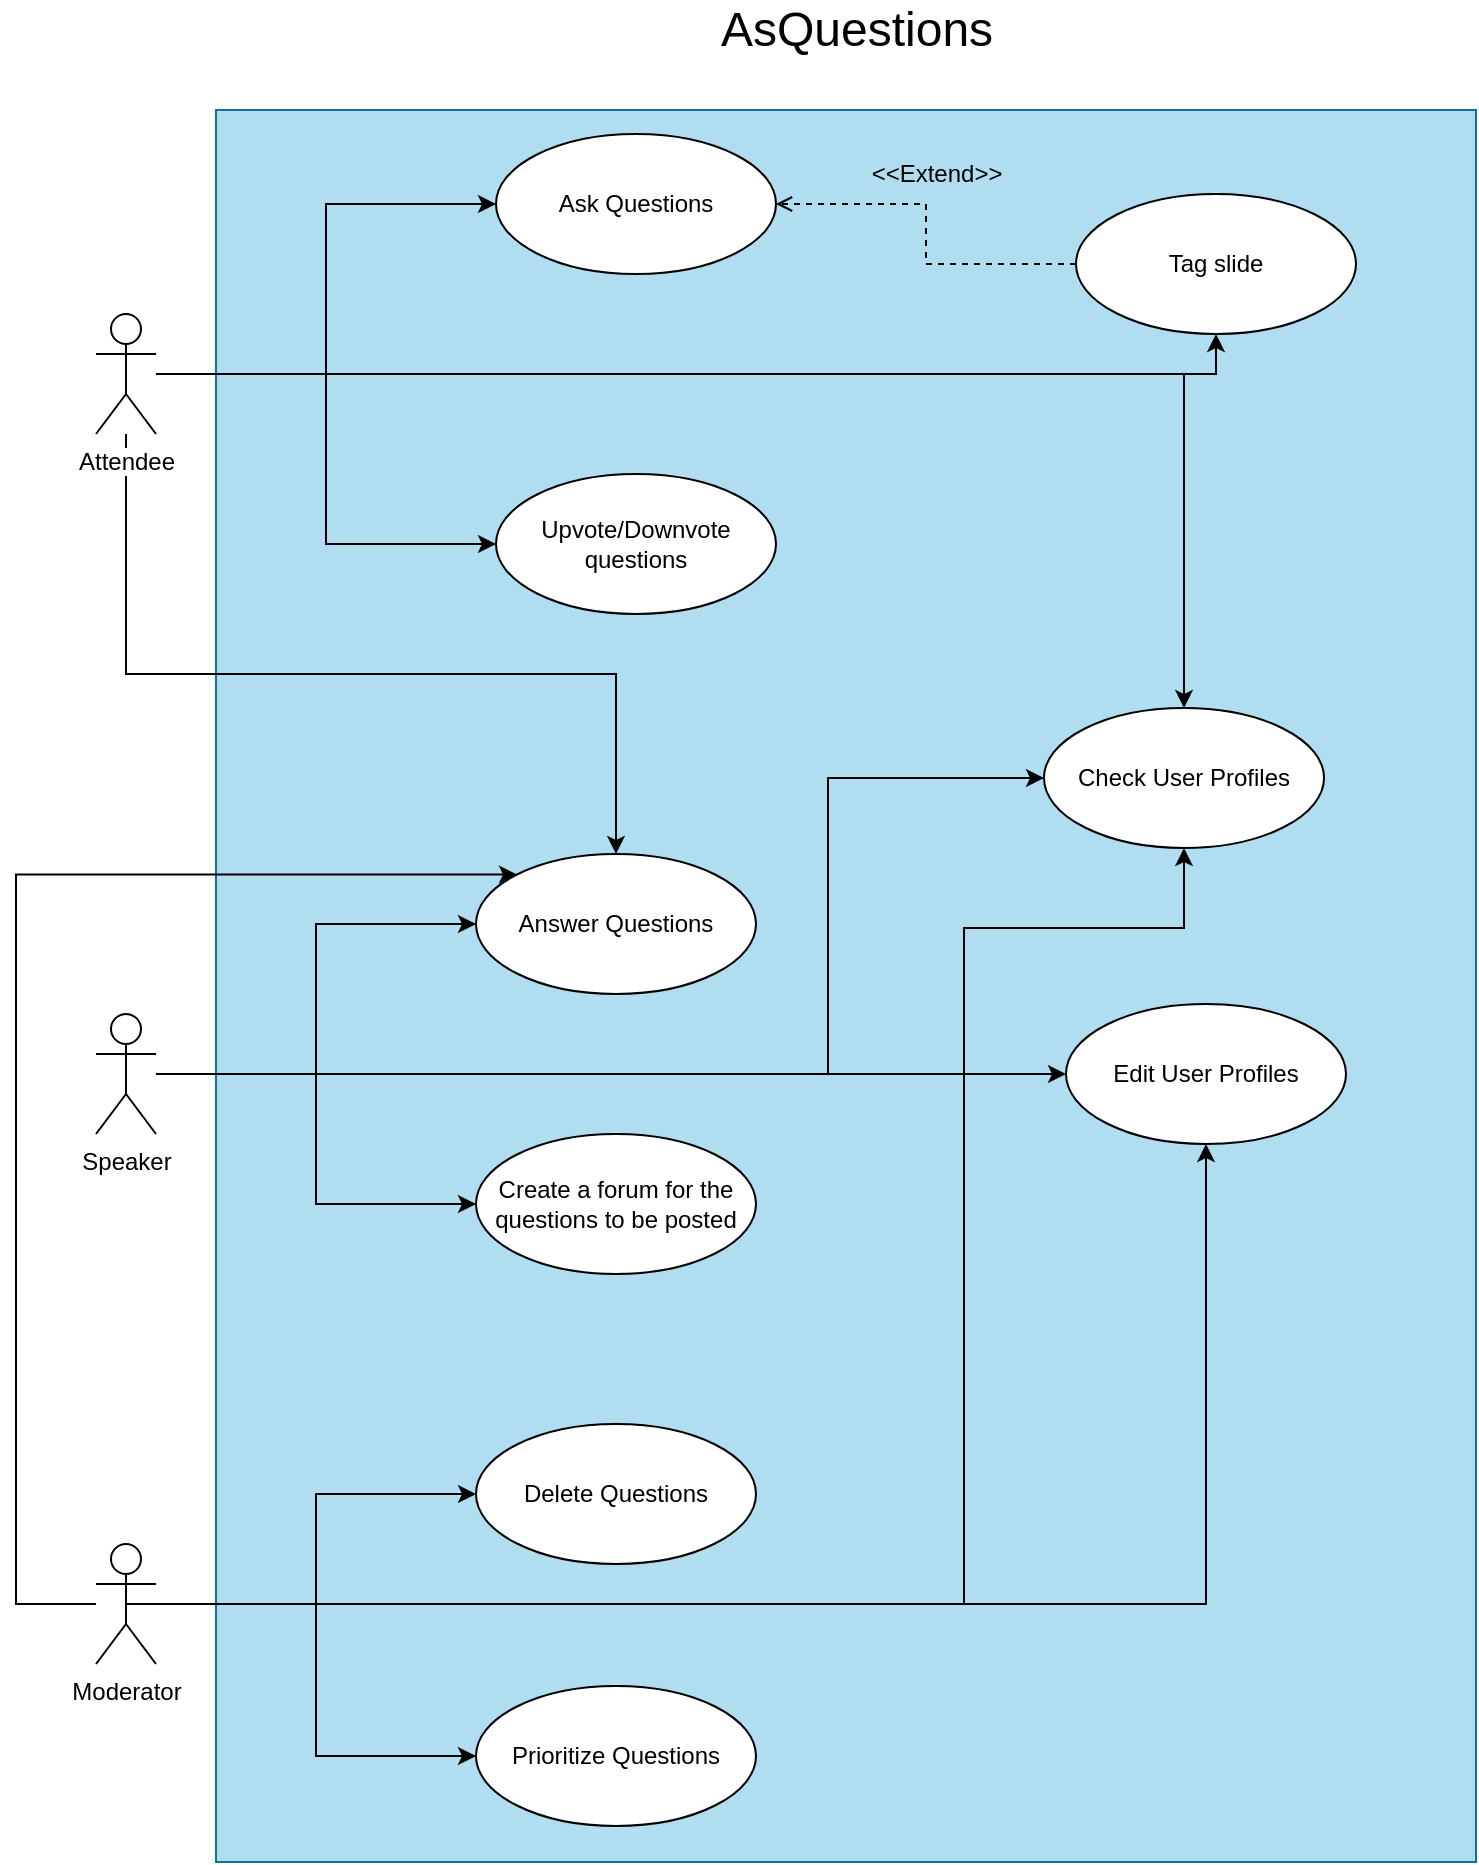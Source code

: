 <mxfile version="14.0.1" type="device"><diagram id="pEUQ0cPQ_K731lfghjQQ" name="Page-1"><mxGraphModel dx="1730" dy="1028" grid="0" gridSize="10" guides="1" tooltips="1" connect="1" arrows="1" fold="1" page="1" pageScale="1" pageWidth="850" pageHeight="1100" math="0" shadow="0"><root><mxCell id="0"/><mxCell id="1" parent="0"/><mxCell id="MJNEMBsN2tP0HU8L7YsP-6" value="" style="rounded=0;whiteSpace=wrap;html=1;fillColor=#b1ddf0;strokeColor=#10739e;" parent="1" vertex="1"><mxGeometry x="160" y="57" width="630" height="876" as="geometry"/></mxCell><mxCell id="MJNEMBsN2tP0HU8L7YsP-1" style="edgeStyle=orthogonalEdgeStyle;rounded=0;orthogonalLoop=1;jettySize=auto;html=1;entryX=0.5;entryY=0;entryDx=0;entryDy=0;" parent="1" source="RdcaIyqDDZqi6nR92lnq-1" target="RdcaIyqDDZqi6nR92lnq-20" edge="1"><mxGeometry relative="1" as="geometry"><mxPoint x="250" y="359" as="targetPoint"/><Array as="points"><mxPoint x="115" y="339"/><mxPoint x="360" y="339"/></Array></mxGeometry></mxCell><mxCell id="C2KLifPRJu_7dF6ToUqX-15" style="edgeStyle=orthogonalEdgeStyle;rounded=0;orthogonalLoop=1;jettySize=auto;html=1;entryX=0;entryY=0.5;entryDx=0;entryDy=0;" edge="1" parent="1" source="RdcaIyqDDZqi6nR92lnq-1" target="RdcaIyqDDZqi6nR92lnq-3"><mxGeometry relative="1" as="geometry"/></mxCell><mxCell id="C2KLifPRJu_7dF6ToUqX-17" style="edgeStyle=orthogonalEdgeStyle;rounded=0;orthogonalLoop=1;jettySize=auto;html=1;entryX=0;entryY=0.5;entryDx=0;entryDy=0;" edge="1" parent="1" source="RdcaIyqDDZqi6nR92lnq-1" target="RdcaIyqDDZqi6nR92lnq-14"><mxGeometry relative="1" as="geometry"/></mxCell><mxCell id="C2KLifPRJu_7dF6ToUqX-18" style="edgeStyle=orthogonalEdgeStyle;rounded=0;orthogonalLoop=1;jettySize=auto;html=1;entryX=0.5;entryY=1;entryDx=0;entryDy=0;" edge="1" parent="1" source="RdcaIyqDDZqi6nR92lnq-1" target="RdcaIyqDDZqi6nR92lnq-15"><mxGeometry relative="1" as="geometry"/></mxCell><mxCell id="C2KLifPRJu_7dF6ToUqX-19" style="edgeStyle=orthogonalEdgeStyle;rounded=0;orthogonalLoop=1;jettySize=auto;html=1;" edge="1" parent="1" source="RdcaIyqDDZqi6nR92lnq-1" target="F2oJVbp3Kih6XHfN9CQ6-1"><mxGeometry relative="1" as="geometry"/></mxCell><mxCell id="RdcaIyqDDZqi6nR92lnq-1" value="Attendee" style="shape=umlActor;verticalLabelPosition=bottom;labelBackgroundColor=#ffffff;verticalAlign=top;html=1;" parent="1" vertex="1"><mxGeometry x="100" y="159" width="30" height="60" as="geometry"/></mxCell><mxCell id="RdcaIyqDDZqi6nR92lnq-3" value="Ask Questions" style="ellipse;whiteSpace=wrap;html=1;" parent="1" vertex="1"><mxGeometry x="300" y="69" width="140" height="70" as="geometry"/></mxCell><mxCell id="RdcaIyqDDZqi6nR92lnq-14" value="Upvote/Downvote questions" style="ellipse;whiteSpace=wrap;html=1;" parent="1" vertex="1"><mxGeometry x="300" y="239" width="140" height="70" as="geometry"/></mxCell><mxCell id="RdcaIyqDDZqi6nR92lnq-42" style="edgeStyle=orthogonalEdgeStyle;rounded=0;orthogonalLoop=1;jettySize=auto;html=1;exitX=0;exitY=0.5;exitDx=0;exitDy=0;dashed=1;endArrow=open;endFill=0;" parent="1" source="RdcaIyqDDZqi6nR92lnq-15" target="RdcaIyqDDZqi6nR92lnq-3" edge="1"><mxGeometry relative="1" as="geometry"/></mxCell><mxCell id="RdcaIyqDDZqi6nR92lnq-15" value="Tag slide" style="ellipse;whiteSpace=wrap;html=1;" parent="1" vertex="1"><mxGeometry x="590" y="99" width="140" height="70" as="geometry"/></mxCell><mxCell id="C2KLifPRJu_7dF6ToUqX-11" style="edgeStyle=orthogonalEdgeStyle;rounded=0;orthogonalLoop=1;jettySize=auto;html=1;entryX=0;entryY=0.5;entryDx=0;entryDy=0;" edge="1" parent="1" source="RdcaIyqDDZqi6nR92lnq-16" target="F2oJVbp3Kih6XHfN9CQ6-1"><mxGeometry relative="1" as="geometry"><Array as="points"><mxPoint x="466" y="539"/><mxPoint x="466" y="391"/></Array></mxGeometry></mxCell><mxCell id="C2KLifPRJu_7dF6ToUqX-12" style="edgeStyle=orthogonalEdgeStyle;rounded=0;orthogonalLoop=1;jettySize=auto;html=1;entryX=0;entryY=0.5;entryDx=0;entryDy=0;" edge="1" parent="1" source="RdcaIyqDDZqi6nR92lnq-16" target="C2KLifPRJu_7dF6ToUqX-1"><mxGeometry relative="1" as="geometry"><Array as="points"><mxPoint x="473" y="539"/><mxPoint x="473" y="539"/></Array></mxGeometry></mxCell><mxCell id="C2KLifPRJu_7dF6ToUqX-13" style="edgeStyle=orthogonalEdgeStyle;rounded=0;orthogonalLoop=1;jettySize=auto;html=1;entryX=0;entryY=0.5;entryDx=0;entryDy=0;" edge="1" parent="1" source="RdcaIyqDDZqi6nR92lnq-16" target="RdcaIyqDDZqi6nR92lnq-39"><mxGeometry relative="1" as="geometry"/></mxCell><mxCell id="C2KLifPRJu_7dF6ToUqX-14" style="edgeStyle=orthogonalEdgeStyle;rounded=0;orthogonalLoop=1;jettySize=auto;html=1;entryX=0;entryY=0.5;entryDx=0;entryDy=0;" edge="1" parent="1" source="RdcaIyqDDZqi6nR92lnq-16" target="RdcaIyqDDZqi6nR92lnq-20"><mxGeometry relative="1" as="geometry"/></mxCell><mxCell id="RdcaIyqDDZqi6nR92lnq-16" value="Speaker" style="shape=umlActor;verticalLabelPosition=bottom;labelBackgroundColor=#ffffff;verticalAlign=top;html=1;" parent="1" vertex="1"><mxGeometry x="100" y="509" width="30" height="60" as="geometry"/></mxCell><mxCell id="RdcaIyqDDZqi6nR92lnq-19" value="Delete Questions" style="ellipse;whiteSpace=wrap;html=1;" parent="1" vertex="1"><mxGeometry x="290" y="714" width="140" height="70" as="geometry"/></mxCell><mxCell id="RdcaIyqDDZqi6nR92lnq-20" value="Answer Questions" style="ellipse;whiteSpace=wrap;html=1;" parent="1" vertex="1"><mxGeometry x="290" y="429" width="140" height="70" as="geometry"/></mxCell><mxCell id="RdcaIyqDDZqi6nR92lnq-37" style="edgeStyle=orthogonalEdgeStyle;rounded=0;orthogonalLoop=1;jettySize=auto;html=1;exitX=0.5;exitY=0.5;exitDx=0;exitDy=0;exitPerimeter=0;entryX=0;entryY=0.5;entryDx=0;entryDy=0;" parent="1" source="RdcaIyqDDZqi6nR92lnq-24" target="RdcaIyqDDZqi6nR92lnq-19" edge="1"><mxGeometry relative="1" as="geometry"/></mxCell><mxCell id="MJNEMBsN2tP0HU8L7YsP-4" style="edgeStyle=orthogonalEdgeStyle;rounded=0;orthogonalLoop=1;jettySize=auto;html=1;exitX=0.5;exitY=0.5;exitDx=0;exitDy=0;exitPerimeter=0;entryX=0;entryY=0.5;entryDx=0;entryDy=0;" parent="1" source="RdcaIyqDDZqi6nR92lnq-24" target="MJNEMBsN2tP0HU8L7YsP-3" edge="1"><mxGeometry relative="1" as="geometry"/></mxCell><mxCell id="SQl4o804T6dn97UI5RYl-14" style="edgeStyle=orthogonalEdgeStyle;rounded=0;orthogonalLoop=1;jettySize=auto;html=1;entryX=0;entryY=0;entryDx=0;entryDy=0;" parent="1" source="RdcaIyqDDZqi6nR92lnq-24" target="RdcaIyqDDZqi6nR92lnq-20" edge="1"><mxGeometry relative="1" as="geometry"><Array as="points"><mxPoint x="60" y="804"/><mxPoint x="60" y="439"/></Array></mxGeometry></mxCell><mxCell id="C2KLifPRJu_7dF6ToUqX-4" style="edgeStyle=orthogonalEdgeStyle;rounded=0;orthogonalLoop=1;jettySize=auto;html=1;" edge="1" parent="1" source="RdcaIyqDDZqi6nR92lnq-24" target="C2KLifPRJu_7dF6ToUqX-1"><mxGeometry relative="1" as="geometry"/></mxCell><mxCell id="C2KLifPRJu_7dF6ToUqX-10" style="edgeStyle=orthogonalEdgeStyle;rounded=0;orthogonalLoop=1;jettySize=auto;html=1;entryX=0.5;entryY=1;entryDx=0;entryDy=0;" edge="1" parent="1" source="RdcaIyqDDZqi6nR92lnq-24" target="F2oJVbp3Kih6XHfN9CQ6-1"><mxGeometry relative="1" as="geometry"><Array as="points"><mxPoint x="534" y="804"/><mxPoint x="534" y="466"/><mxPoint x="644" y="466"/></Array></mxGeometry></mxCell><mxCell id="RdcaIyqDDZqi6nR92lnq-24" value="Moderator" style="shape=umlActor;verticalLabelPosition=bottom;labelBackgroundColor=#ffffff;verticalAlign=top;html=1;" parent="1" vertex="1"><mxGeometry x="100" y="774" width="30" height="60" as="geometry"/></mxCell><mxCell id="RdcaIyqDDZqi6nR92lnq-39" value="Create a forum for the questions to be posted" style="ellipse;whiteSpace=wrap;html=1;" parent="1" vertex="1"><mxGeometry x="290" y="569" width="140" height="70" as="geometry"/></mxCell><mxCell id="RdcaIyqDDZqi6nR92lnq-44" value="&amp;lt;&amp;lt;Extend&amp;gt;&amp;gt;" style="text;html=1;align=center;verticalAlign=middle;resizable=0;points=[];autosize=1;" parent="1" vertex="1"><mxGeometry x="480" y="79" width="80" height="20" as="geometry"/></mxCell><mxCell id="RdcaIyqDDZqi6nR92lnq-56" value="&lt;font style=&quot;font-size: 24px&quot;&gt;AsQuestions&lt;/font&gt;" style="text;html=1;align=center;verticalAlign=middle;resizable=0;points=[];autosize=1;" parent="1" vertex="1"><mxGeometry x="405" y="7" width="150" height="20" as="geometry"/></mxCell><mxCell id="MJNEMBsN2tP0HU8L7YsP-3" value="Prioritize Questions" style="ellipse;whiteSpace=wrap;html=1;" parent="1" vertex="1"><mxGeometry x="290" y="845" width="140" height="70" as="geometry"/></mxCell><mxCell id="F2oJVbp3Kih6XHfN9CQ6-1" value="Check User Profiles" style="ellipse;whiteSpace=wrap;html=1;" parent="1" vertex="1"><mxGeometry x="574" y="356" width="140" height="70" as="geometry"/></mxCell><mxCell id="C2KLifPRJu_7dF6ToUqX-1" value="Edit User Profiles" style="ellipse;whiteSpace=wrap;html=1;" vertex="1" parent="1"><mxGeometry x="585" y="504" width="140" height="70" as="geometry"/></mxCell></root></mxGraphModel></diagram></mxfile>
